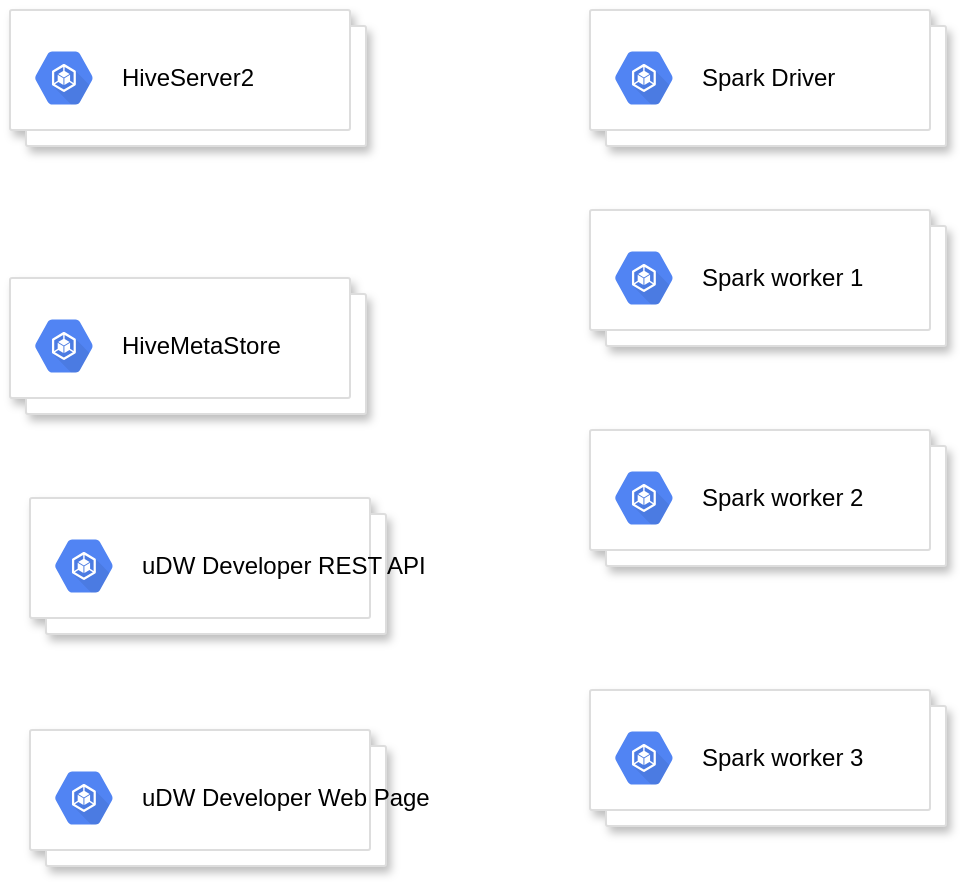 <mxfile version="11.0.4" type="github"><diagram id="-0EA1CYnyNFVkXNzVQQ3" name="Page-1"><mxGraphModel dx="1550" dy="870" grid="1" gridSize="10" guides="1" tooltips="1" connect="1" arrows="1" fold="1" page="1" pageScale="1" pageWidth="850" pageHeight="1100" math="0" shadow="0"><root><mxCell id="0"/><mxCell id="1" parent="0"/><mxCell id="tIL6KvDdN-9KQGm8bP5l-1" value="" style="shape=mxgraph.gcp2.doubleRect;strokeColor=#dddddd;fillColor=#ffffff;shadow=1;strokeWidth=1;" parent="1" vertex="1"><mxGeometry x="180" y="260" width="178" height="68" as="geometry"/></mxCell><mxCell id="tIL6KvDdN-9KQGm8bP5l-2" value="&lt;font color=&quot;#000000&quot;&gt;HiveServer2&lt;/font&gt;" style="dashed=0;connectable=0;html=1;fillColor=#5184F3;strokeColor=none;shape=mxgraph.gcp2.hexIcon;prIcon=container_engine;part=1;labelPosition=right;verticalLabelPosition=middle;align=left;verticalAlign=middle;spacingLeft=5;fontColor=#999999;fontSize=12;" parent="tIL6KvDdN-9KQGm8bP5l-1" vertex="1"><mxGeometry y="0.5" width="44" height="39" relative="1" as="geometry"><mxPoint x="5" y="-19.5" as="offset"/></mxGeometry></mxCell><mxCell id="TwXbQxdkhLL9HKf_Sn-r-1" value="" style="shape=mxgraph.gcp2.doubleRect;strokeColor=#dddddd;fillColor=#ffffff;shadow=1;strokeWidth=1;" vertex="1" parent="1"><mxGeometry x="180" y="394" width="178" height="68" as="geometry"/></mxCell><mxCell id="TwXbQxdkhLL9HKf_Sn-r-2" value="&lt;font color=&quot;#000000&quot;&gt;HiveMetaStore&lt;/font&gt;" style="dashed=0;connectable=0;html=1;fillColor=#5184F3;strokeColor=none;shape=mxgraph.gcp2.hexIcon;prIcon=container_engine;part=1;labelPosition=right;verticalLabelPosition=middle;align=left;verticalAlign=middle;spacingLeft=5;fontColor=#999999;fontSize=12;" vertex="1" parent="TwXbQxdkhLL9HKf_Sn-r-1"><mxGeometry y="0.5" width="44" height="39" relative="1" as="geometry"><mxPoint x="5" y="-19.5" as="offset"/></mxGeometry></mxCell><mxCell id="TwXbQxdkhLL9HKf_Sn-r-3" value="" style="shape=mxgraph.gcp2.doubleRect;strokeColor=#dddddd;fillColor=#ffffff;shadow=1;strokeWidth=1;" vertex="1" parent="1"><mxGeometry x="470" y="260" width="178" height="68" as="geometry"/></mxCell><mxCell id="TwXbQxdkhLL9HKf_Sn-r-4" value="&lt;font color=&quot;#000000&quot;&gt;Spark Driver&lt;/font&gt;" style="dashed=0;connectable=0;html=1;fillColor=#5184F3;strokeColor=none;shape=mxgraph.gcp2.hexIcon;prIcon=container_engine;part=1;labelPosition=right;verticalLabelPosition=middle;align=left;verticalAlign=middle;spacingLeft=5;fontColor=#999999;fontSize=12;" vertex="1" parent="TwXbQxdkhLL9HKf_Sn-r-3"><mxGeometry y="0.5" width="44" height="39" relative="1" as="geometry"><mxPoint x="5" y="-19.5" as="offset"/></mxGeometry></mxCell><mxCell id="TwXbQxdkhLL9HKf_Sn-r-5" value="" style="shape=mxgraph.gcp2.doubleRect;strokeColor=#dddddd;fillColor=#ffffff;shadow=1;strokeWidth=1;" vertex="1" parent="1"><mxGeometry x="470" y="360" width="178" height="68" as="geometry"/></mxCell><mxCell id="TwXbQxdkhLL9HKf_Sn-r-6" value="&lt;font color=&quot;#000000&quot;&gt;Spark worker 1&lt;/font&gt;" style="dashed=0;connectable=0;html=1;fillColor=#5184F3;strokeColor=none;shape=mxgraph.gcp2.hexIcon;prIcon=container_engine;part=1;labelPosition=right;verticalLabelPosition=middle;align=left;verticalAlign=middle;spacingLeft=5;fontColor=#999999;fontSize=12;" vertex="1" parent="TwXbQxdkhLL9HKf_Sn-r-5"><mxGeometry y="0.5" width="44" height="39" relative="1" as="geometry"><mxPoint x="5" y="-19.5" as="offset"/></mxGeometry></mxCell><mxCell id="TwXbQxdkhLL9HKf_Sn-r-7" value="" style="shape=mxgraph.gcp2.doubleRect;strokeColor=#dddddd;fillColor=#ffffff;shadow=1;strokeWidth=1;" vertex="1" parent="1"><mxGeometry x="470" y="470" width="178" height="68" as="geometry"/></mxCell><mxCell id="TwXbQxdkhLL9HKf_Sn-r-8" value="&lt;font color=&quot;#000000&quot;&gt;Spark worker 2&lt;/font&gt;" style="dashed=0;connectable=0;html=1;fillColor=#5184F3;strokeColor=none;shape=mxgraph.gcp2.hexIcon;prIcon=container_engine;part=1;labelPosition=right;verticalLabelPosition=middle;align=left;verticalAlign=middle;spacingLeft=5;fontColor=#999999;fontSize=12;" vertex="1" parent="TwXbQxdkhLL9HKf_Sn-r-7"><mxGeometry y="0.5" width="44" height="39" relative="1" as="geometry"><mxPoint x="5" y="-19.5" as="offset"/></mxGeometry></mxCell><mxCell id="TwXbQxdkhLL9HKf_Sn-r-9" value="" style="shape=mxgraph.gcp2.doubleRect;strokeColor=#dddddd;fillColor=#ffffff;shadow=1;strokeWidth=1;" vertex="1" parent="1"><mxGeometry x="470" y="600" width="178" height="68" as="geometry"/></mxCell><mxCell id="TwXbQxdkhLL9HKf_Sn-r-10" value="&lt;font color=&quot;#000000&quot;&gt;Spark worker 3&lt;/font&gt;" style="dashed=0;connectable=0;html=1;fillColor=#5184F3;strokeColor=none;shape=mxgraph.gcp2.hexIcon;prIcon=container_engine;part=1;labelPosition=right;verticalLabelPosition=middle;align=left;verticalAlign=middle;spacingLeft=5;fontColor=#999999;fontSize=12;" vertex="1" parent="TwXbQxdkhLL9HKf_Sn-r-9"><mxGeometry y="0.5" width="44" height="39" relative="1" as="geometry"><mxPoint x="5" y="-19.5" as="offset"/></mxGeometry></mxCell><mxCell id="TwXbQxdkhLL9HKf_Sn-r-11" value="" style="shape=mxgraph.gcp2.doubleRect;strokeColor=#dddddd;fillColor=#ffffff;shadow=1;strokeWidth=1;" vertex="1" parent="1"><mxGeometry x="190" y="504" width="178" height="68" as="geometry"/></mxCell><mxCell id="TwXbQxdkhLL9HKf_Sn-r-12" value="&lt;font color=&quot;#000000&quot;&gt;uDW Developer REST API&lt;/font&gt;" style="dashed=0;connectable=0;html=1;fillColor=#5184F3;strokeColor=none;shape=mxgraph.gcp2.hexIcon;prIcon=container_engine;part=1;labelPosition=right;verticalLabelPosition=middle;align=left;verticalAlign=middle;spacingLeft=5;fontColor=#999999;fontSize=12;" vertex="1" parent="TwXbQxdkhLL9HKf_Sn-r-11"><mxGeometry y="0.5" width="44" height="39" relative="1" as="geometry"><mxPoint x="5" y="-19.5" as="offset"/></mxGeometry></mxCell><mxCell id="TwXbQxdkhLL9HKf_Sn-r-13" value="" style="shape=mxgraph.gcp2.doubleRect;strokeColor=#dddddd;fillColor=#ffffff;shadow=1;strokeWidth=1;" vertex="1" parent="1"><mxGeometry x="190" y="620" width="178" height="68" as="geometry"/></mxCell><mxCell id="TwXbQxdkhLL9HKf_Sn-r-14" value="&lt;font color=&quot;#000000&quot;&gt;uDW Developer Web Page&lt;/font&gt;" style="dashed=0;connectable=0;html=1;fillColor=#5184F3;strokeColor=none;shape=mxgraph.gcp2.hexIcon;prIcon=container_engine;part=1;labelPosition=right;verticalLabelPosition=middle;align=left;verticalAlign=middle;spacingLeft=5;fontColor=#999999;fontSize=12;" vertex="1" parent="TwXbQxdkhLL9HKf_Sn-r-13"><mxGeometry y="0.5" width="44" height="39" relative="1" as="geometry"><mxPoint x="5" y="-19.5" as="offset"/></mxGeometry></mxCell></root></mxGraphModel></diagram></mxfile>